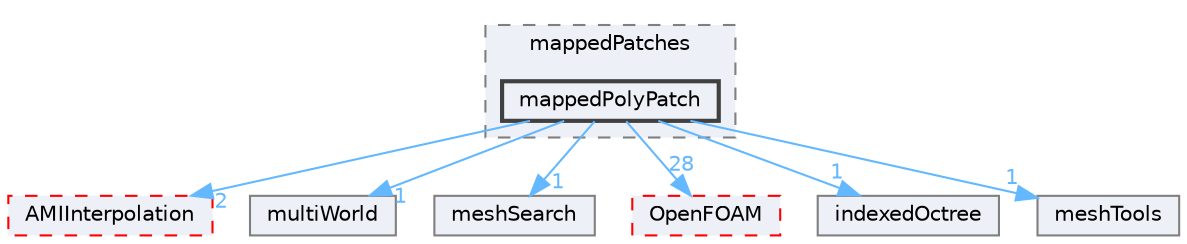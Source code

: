 digraph "src/meshTools/mappedPatches/mappedPolyPatch"
{
 // LATEX_PDF_SIZE
  bgcolor="transparent";
  edge [fontname=Helvetica,fontsize=10,labelfontname=Helvetica,labelfontsize=10];
  node [fontname=Helvetica,fontsize=10,shape=box,height=0.2,width=0.4];
  compound=true
  subgraph clusterdir_c77b33f4fcb6ece30dd2aa16d1bc605e {
    graph [ bgcolor="#edf0f7", pencolor="grey50", label="mappedPatches", fontname=Helvetica,fontsize=10 style="filled,dashed", URL="dir_c77b33f4fcb6ece30dd2aa16d1bc605e.html",tooltip=""]
  dir_392e5ce425028dd37e9ead0107e4f468 [label="mappedPolyPatch", fillcolor="#edf0f7", color="grey25", style="filled,bold", URL="dir_392e5ce425028dd37e9ead0107e4f468.html",tooltip=""];
  }
  dir_6b9532b4107849d088a6e7b91bdf643c [label="AMIInterpolation", fillcolor="#edf0f7", color="red", style="filled,dashed", URL="dir_6b9532b4107849d088a6e7b91bdf643c.html",tooltip=""];
  dir_6ba5e4d62496b513c297333ab1a65b11 [label="multiWorld", fillcolor="#edf0f7", color="grey50", style="filled", URL="dir_6ba5e4d62496b513c297333ab1a65b11.html",tooltip=""];
  dir_7314f67fd2a911ec2225fce1156c35c5 [label="meshSearch", fillcolor="#edf0f7", color="grey50", style="filled", URL="dir_7314f67fd2a911ec2225fce1156c35c5.html",tooltip=""];
  dir_c5473ff19b20e6ec4dfe5c310b3778a8 [label="OpenFOAM", fillcolor="#edf0f7", color="red", style="filled,dashed", URL="dir_c5473ff19b20e6ec4dfe5c310b3778a8.html",tooltip=""];
  dir_daefbc79e43b4c6de930591d46791fc2 [label="indexedOctree", fillcolor="#edf0f7", color="grey50", style="filled", URL="dir_daefbc79e43b4c6de930591d46791fc2.html",tooltip=""];
  dir_ed89494532d84cde5bd7df6bbfcbe2dc [label="meshTools", fillcolor="#edf0f7", color="grey50", style="filled", URL="dir_ed89494532d84cde5bd7df6bbfcbe2dc.html",tooltip=""];
  dir_392e5ce425028dd37e9ead0107e4f468->dir_6b9532b4107849d088a6e7b91bdf643c [headlabel="2", labeldistance=1.5 headhref="dir_002312_000101.html" href="dir_002312_000101.html" color="steelblue1" fontcolor="steelblue1"];
  dir_392e5ce425028dd37e9ead0107e4f468->dir_6ba5e4d62496b513c297333ab1a65b11 [headlabel="1", labeldistance=1.5 headhref="dir_002312_002506.html" href="dir_002312_002506.html" color="steelblue1" fontcolor="steelblue1"];
  dir_392e5ce425028dd37e9ead0107e4f468->dir_7314f67fd2a911ec2225fce1156c35c5 [headlabel="1", labeldistance=1.5 headhref="dir_002312_002376.html" href="dir_002312_002376.html" color="steelblue1" fontcolor="steelblue1"];
  dir_392e5ce425028dd37e9ead0107e4f468->dir_c5473ff19b20e6ec4dfe5c310b3778a8 [headlabel="28", labeldistance=1.5 headhref="dir_002312_002695.html" href="dir_002312_002695.html" color="steelblue1" fontcolor="steelblue1"];
  dir_392e5ce425028dd37e9ead0107e4f468->dir_daefbc79e43b4c6de930591d46791fc2 [headlabel="1", labeldistance=1.5 headhref="dir_002312_001834.html" href="dir_002312_001834.html" color="steelblue1" fontcolor="steelblue1"];
  dir_392e5ce425028dd37e9ead0107e4f468->dir_ed89494532d84cde5bd7df6bbfcbe2dc [headlabel="1", labeldistance=1.5 headhref="dir_002312_002383.html" href="dir_002312_002383.html" color="steelblue1" fontcolor="steelblue1"];
}
